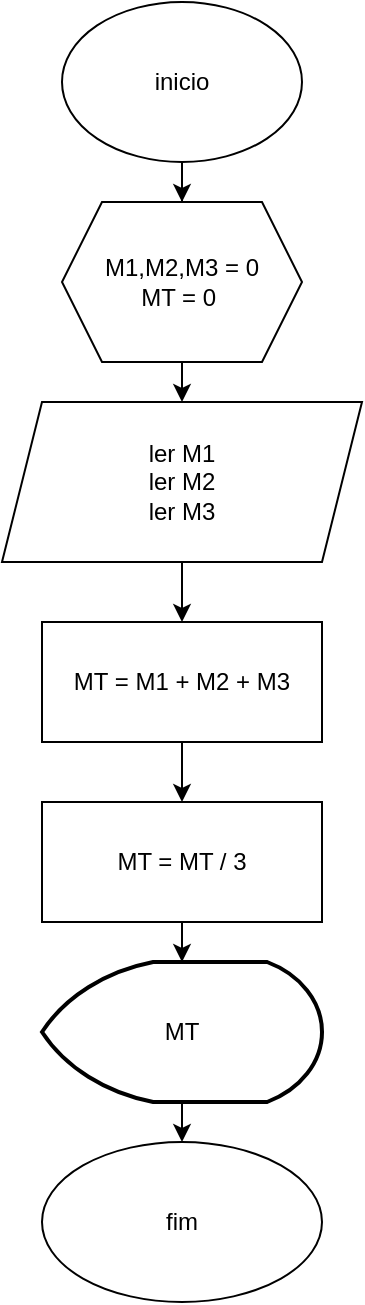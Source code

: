 <mxfile version="24.7.7">
  <diagram name="Página-1" id="TmKQfweC4EBAH7_g8pFg">
    <mxGraphModel dx="880" dy="482" grid="1" gridSize="10" guides="1" tooltips="1" connect="1" arrows="1" fold="1" page="1" pageScale="1" pageWidth="827" pageHeight="1169" math="0" shadow="0">
      <root>
        <mxCell id="0" />
        <mxCell id="1" parent="0" />
        <mxCell id="wOufSjwoDpQr1Vx9GO1O-3" style="edgeStyle=orthogonalEdgeStyle;rounded=0;orthogonalLoop=1;jettySize=auto;html=1;entryX=0.5;entryY=0;entryDx=0;entryDy=0;" edge="1" parent="1" source="wOufSjwoDpQr1Vx9GO1O-1" target="wOufSjwoDpQr1Vx9GO1O-2">
          <mxGeometry relative="1" as="geometry" />
        </mxCell>
        <mxCell id="wOufSjwoDpQr1Vx9GO1O-1" value="inicio" style="ellipse;whiteSpace=wrap;html=1;" vertex="1" parent="1">
          <mxGeometry x="340" y="80" width="120" height="80" as="geometry" />
        </mxCell>
        <mxCell id="wOufSjwoDpQr1Vx9GO1O-5" style="edgeStyle=orthogonalEdgeStyle;rounded=0;orthogonalLoop=1;jettySize=auto;html=1;exitX=0.5;exitY=1;exitDx=0;exitDy=0;entryX=0.5;entryY=0;entryDx=0;entryDy=0;" edge="1" parent="1" source="wOufSjwoDpQr1Vx9GO1O-2" target="wOufSjwoDpQr1Vx9GO1O-4">
          <mxGeometry relative="1" as="geometry" />
        </mxCell>
        <mxCell id="wOufSjwoDpQr1Vx9GO1O-2" value="M1,M2,M3 = 0&lt;div&gt;MT = 0&amp;nbsp;&lt;/div&gt;" style="shape=hexagon;perimeter=hexagonPerimeter2;whiteSpace=wrap;html=1;fixedSize=1;" vertex="1" parent="1">
          <mxGeometry x="340" y="180" width="120" height="80" as="geometry" />
        </mxCell>
        <mxCell id="wOufSjwoDpQr1Vx9GO1O-7" style="edgeStyle=orthogonalEdgeStyle;rounded=0;orthogonalLoop=1;jettySize=auto;html=1;exitX=0.5;exitY=1;exitDx=0;exitDy=0;entryX=0.5;entryY=0;entryDx=0;entryDy=0;" edge="1" parent="1" source="wOufSjwoDpQr1Vx9GO1O-4" target="wOufSjwoDpQr1Vx9GO1O-6">
          <mxGeometry relative="1" as="geometry" />
        </mxCell>
        <mxCell id="wOufSjwoDpQr1Vx9GO1O-4" value="ler M1&lt;div&gt;ler M2&lt;/div&gt;&lt;div&gt;ler M3&lt;/div&gt;" style="shape=parallelogram;perimeter=parallelogramPerimeter;whiteSpace=wrap;html=1;fixedSize=1;" vertex="1" parent="1">
          <mxGeometry x="310" y="280" width="180" height="80" as="geometry" />
        </mxCell>
        <mxCell id="wOufSjwoDpQr1Vx9GO1O-9" style="edgeStyle=orthogonalEdgeStyle;rounded=0;orthogonalLoop=1;jettySize=auto;html=1;entryX=0.5;entryY=0;entryDx=0;entryDy=0;" edge="1" parent="1" source="wOufSjwoDpQr1Vx9GO1O-6" target="wOufSjwoDpQr1Vx9GO1O-8">
          <mxGeometry relative="1" as="geometry" />
        </mxCell>
        <mxCell id="wOufSjwoDpQr1Vx9GO1O-6" value="MT = M1 + M2 + M3" style="rounded=0;whiteSpace=wrap;html=1;" vertex="1" parent="1">
          <mxGeometry x="330" y="390" width="140" height="60" as="geometry" />
        </mxCell>
        <mxCell id="wOufSjwoDpQr1Vx9GO1O-8" value="MT = MT / 3" style="rounded=0;whiteSpace=wrap;html=1;" vertex="1" parent="1">
          <mxGeometry x="330" y="480" width="140" height="60" as="geometry" />
        </mxCell>
        <mxCell id="wOufSjwoDpQr1Vx9GO1O-17" style="edgeStyle=orthogonalEdgeStyle;rounded=0;orthogonalLoop=1;jettySize=auto;html=1;exitX=0.5;exitY=1;exitDx=0;exitDy=0;exitPerimeter=0;entryX=0.5;entryY=0;entryDx=0;entryDy=0;" edge="1" parent="1" source="wOufSjwoDpQr1Vx9GO1O-12" target="wOufSjwoDpQr1Vx9GO1O-15">
          <mxGeometry relative="1" as="geometry" />
        </mxCell>
        <mxCell id="wOufSjwoDpQr1Vx9GO1O-12" value="MT" style="strokeWidth=2;html=1;shape=mxgraph.flowchart.display;whiteSpace=wrap;" vertex="1" parent="1">
          <mxGeometry x="330" y="560" width="140" height="70" as="geometry" />
        </mxCell>
        <mxCell id="wOufSjwoDpQr1Vx9GO1O-15" value="fim" style="ellipse;whiteSpace=wrap;html=1;" vertex="1" parent="1">
          <mxGeometry x="330" y="650" width="140" height="80" as="geometry" />
        </mxCell>
        <mxCell id="wOufSjwoDpQr1Vx9GO1O-18" style="edgeStyle=orthogonalEdgeStyle;rounded=0;orthogonalLoop=1;jettySize=auto;html=1;exitX=0.5;exitY=1;exitDx=0;exitDy=0;entryX=0.5;entryY=0;entryDx=0;entryDy=0;entryPerimeter=0;" edge="1" parent="1" source="wOufSjwoDpQr1Vx9GO1O-8" target="wOufSjwoDpQr1Vx9GO1O-12">
          <mxGeometry relative="1" as="geometry" />
        </mxCell>
      </root>
    </mxGraphModel>
  </diagram>
</mxfile>
